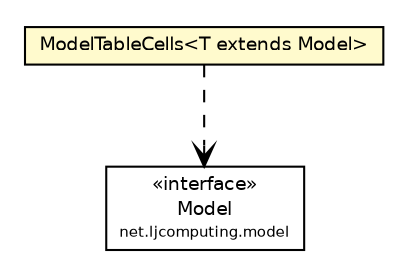 #!/usr/local/bin/dot
#
# Class diagram 
# Generated by UMLGraph version R5_6 (http://www.umlgraph.org/)
#

digraph G {
	edge [fontname="Helvetica",fontsize=10,labelfontname="Helvetica",labelfontsize=10];
	node [fontname="Helvetica",fontsize=10,shape=plaintext];
	nodesep=0.25;
	ranksep=0.5;
	// net.ljcomputing.sr.fx.table.ModelTableCells<T extends net.ljcomputing.model.Model>
	c1218 [label=<<table title="net.ljcomputing.sr.fx.table.ModelTableCells" border="0" cellborder="1" cellspacing="0" cellpadding="2" port="p" bgcolor="lemonChiffon" href="./ModelTableCells.html">
		<tr><td><table border="0" cellspacing="0" cellpadding="1">
<tr><td align="center" balign="center"> ModelTableCells&lt;T extends Model&gt; </td></tr>
		</table></td></tr>
		</table>>, URL="./ModelTableCells.html", fontname="Helvetica", fontcolor="black", fontsize=9.0];
	// net.ljcomputing.sr.fx.table.ModelTableCells<T extends net.ljcomputing.model.Model> DEPEND net.ljcomputing.model.Model
	c1218:p -> c1235:p [taillabel="", label="", headlabel="", fontname="Helvetica", fontcolor="black", fontsize=10.0, color="black", arrowhead=open, style=dashed];
	// net.ljcomputing.model.Model
	c1235 [label=<<table title="net.ljcomputing.model.Model" border="0" cellborder="1" cellspacing="0" cellpadding="2" port="p">
		<tr><td><table border="0" cellspacing="0" cellpadding="1">
<tr><td align="center" balign="center"> &#171;interface&#187; </td></tr>
<tr><td align="center" balign="center"> Model </td></tr>
<tr><td align="center" balign="center"><font point-size="7.0"> net.ljcomputing.model </font></td></tr>
		</table></td></tr>
		</table>>, URL="null", fontname="Helvetica", fontcolor="black", fontsize=9.0];
}

